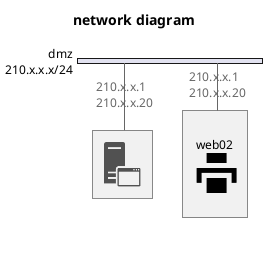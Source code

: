 @startuml

title network diagram

!include <office/Servers/application_server>
!include <c4/c4>

nwdiag {
    network dmz {
        address = "210.x.x.x/24"
        web01 [address = "210.x.x.1, 210.x.x.20", description = "<$application_server>"];
        web02 [address = "210.x.x.1, 210.x.x.20", description = "<$C4>\n web02\n <&print*5>"]
    }
}
@enduml